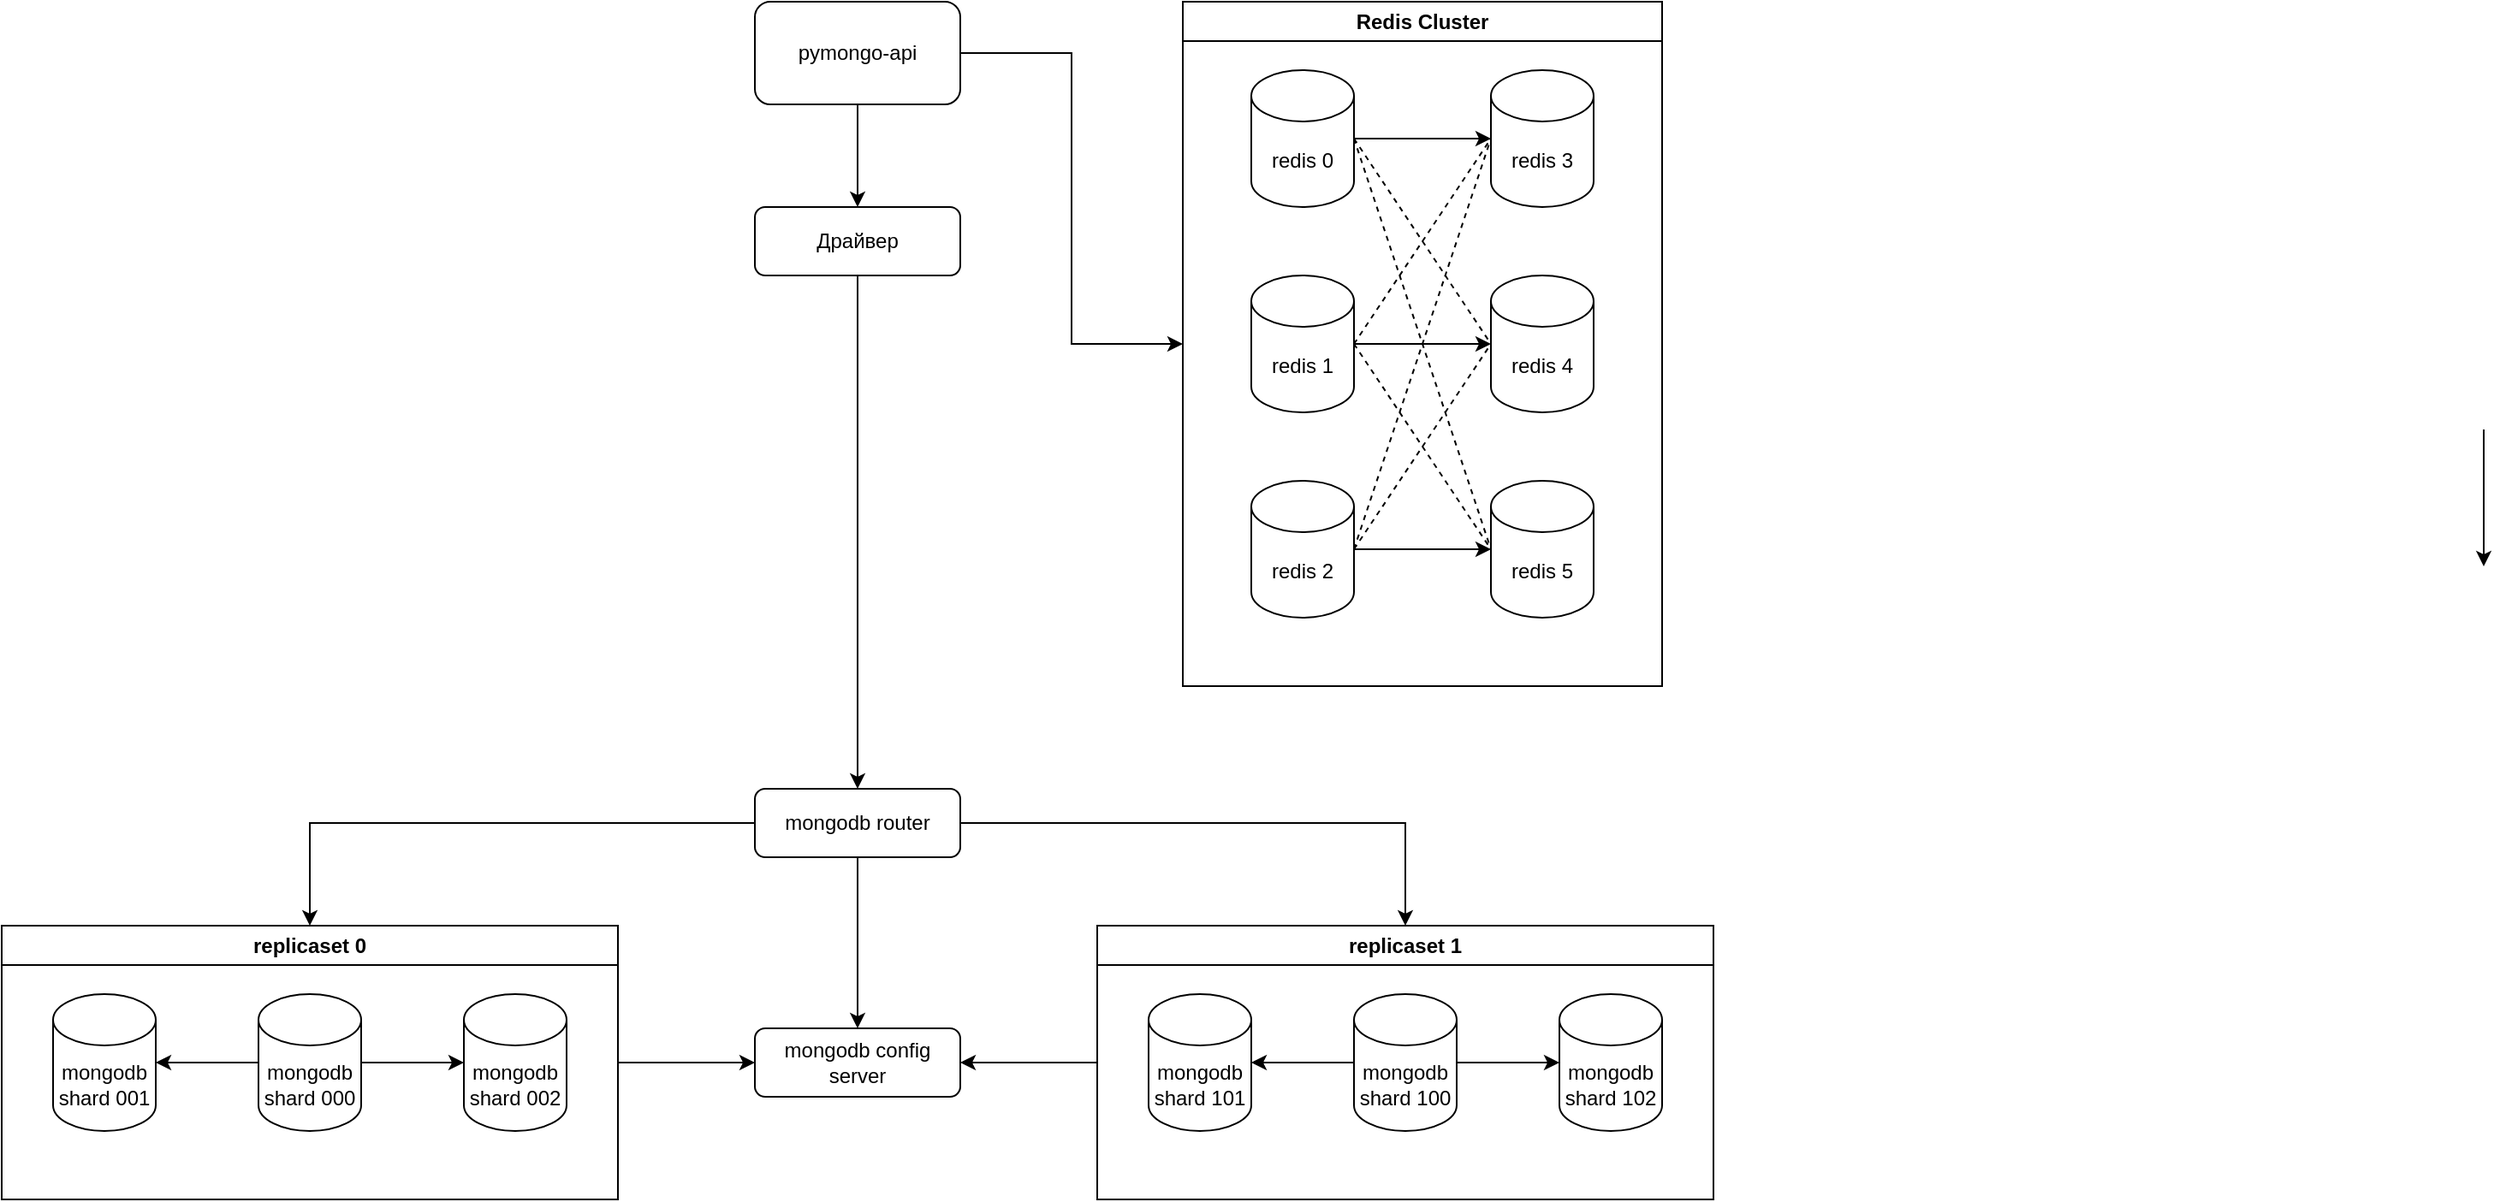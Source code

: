 <mxfile version="26.1.1">
  <diagram name="Page-1" id="-H_mtQnk-PTXWXPvYvuk">
    <mxGraphModel dx="1272" dy="969" grid="1" gridSize="10" guides="1" tooltips="1" connect="1" arrows="1" fold="1" page="1" pageScale="1" pageWidth="1169" pageHeight="827" math="0" shadow="0">
      <root>
        <mxCell id="0" />
        <mxCell id="1" parent="0" />
        <mxCell id="k_xwfJecmbTnGhpivg_c-1" style="edgeStyle=orthogonalEdgeStyle;rounded=0;orthogonalLoop=1;jettySize=auto;html=1;exitX=0.5;exitY=1;exitDx=0;exitDy=0;entryX=0.5;entryY=0;entryDx=0;entryDy=0;" parent="1" source="zA23MoTUsTF4_91t8viU-3" target="dbREd8kYVU3tzgiQIXqs-3" edge="1">
          <mxGeometry relative="1" as="geometry" />
        </mxCell>
        <mxCell id="8a7BIC_nl0AnSNakPIhv-14" style="edgeStyle=orthogonalEdgeStyle;rounded=0;orthogonalLoop=1;jettySize=auto;html=1;exitX=1;exitY=0.5;exitDx=0;exitDy=0;entryX=0;entryY=0.5;entryDx=0;entryDy=0;" edge="1" parent="1" source="zA23MoTUsTF4_91t8viU-3" target="8a7BIC_nl0AnSNakPIhv-12">
          <mxGeometry relative="1" as="geometry" />
        </mxCell>
        <mxCell id="zA23MoTUsTF4_91t8viU-3" value="pymongo-api" style="rounded=1;whiteSpace=wrap;html=1;" parent="1" vertex="1">
          <mxGeometry x="480" y="180" width="120" height="60" as="geometry" />
        </mxCell>
        <mxCell id="dbREd8kYVU3tzgiQIXqs-1" value="mongodb shard 000" style="shape=cylinder3;whiteSpace=wrap;html=1;boundedLbl=1;backgroundOutline=1;size=15;" parent="1" vertex="1">
          <mxGeometry x="190" y="760" width="60" height="80" as="geometry" />
        </mxCell>
        <mxCell id="_al5clU8z6GfftOGp_AF-12" value="" style="edgeStyle=orthogonalEdgeStyle;rounded=0;orthogonalLoop=1;jettySize=auto;html=1;" parent="1" source="dbREd8kYVU3tzgiQIXqs-2" target="_al5clU8z6GfftOGp_AF-4" edge="1">
          <mxGeometry relative="1" as="geometry" />
        </mxCell>
        <mxCell id="dbREd8kYVU3tzgiQIXqs-2" value="mongodb shard 100" style="shape=cylinder3;whiteSpace=wrap;html=1;boundedLbl=1;backgroundOutline=1;size=15;" parent="1" vertex="1">
          <mxGeometry x="830" y="760" width="60" height="80" as="geometry" />
        </mxCell>
        <mxCell id="AS32IQcmRUs63zj48uzP-3" style="edgeStyle=orthogonalEdgeStyle;rounded=0;orthogonalLoop=1;jettySize=auto;html=1;exitX=0.5;exitY=1;exitDx=0;exitDy=0;entryX=0.5;entryY=0;entryDx=0;entryDy=0;" parent="1" source="dbREd8kYVU3tzgiQIXqs-3" target="dbREd8kYVU3tzgiQIXqs-5" edge="1">
          <mxGeometry relative="1" as="geometry" />
        </mxCell>
        <mxCell id="dbREd8kYVU3tzgiQIXqs-3" value="Драйвер" style="rounded=1;whiteSpace=wrap;html=1;" parent="1" vertex="1">
          <mxGeometry x="480" y="300" width="120" height="40" as="geometry" />
        </mxCell>
        <mxCell id="AS32IQcmRUs63zj48uzP-5" style="edgeStyle=orthogonalEdgeStyle;rounded=0;orthogonalLoop=1;jettySize=auto;html=1;exitX=1;exitY=0.5;exitDx=0;exitDy=0;entryX=0.5;entryY=0;entryDx=0;entryDy=0;" parent="1" source="dbREd8kYVU3tzgiQIXqs-5" target="pXJ7bdGz6Sk2BNIV2tW--5" edge="1">
          <mxGeometry relative="1" as="geometry" />
        </mxCell>
        <mxCell id="AS32IQcmRUs63zj48uzP-6" style="edgeStyle=orthogonalEdgeStyle;rounded=0;orthogonalLoop=1;jettySize=auto;html=1;exitX=0;exitY=0.5;exitDx=0;exitDy=0;entryX=0.5;entryY=0;entryDx=0;entryDy=0;" parent="1" source="dbREd8kYVU3tzgiQIXqs-5" target="pXJ7bdGz6Sk2BNIV2tW--1" edge="1">
          <mxGeometry relative="1" as="geometry" />
        </mxCell>
        <mxCell id="AS32IQcmRUs63zj48uzP-7" style="edgeStyle=orthogonalEdgeStyle;rounded=0;orthogonalLoop=1;jettySize=auto;html=1;exitX=0.5;exitY=1;exitDx=0;exitDy=0;" parent="1" source="dbREd8kYVU3tzgiQIXqs-5" target="dbREd8kYVU3tzgiQIXqs-7" edge="1">
          <mxGeometry relative="1" as="geometry" />
        </mxCell>
        <mxCell id="dbREd8kYVU3tzgiQIXqs-5" value="mongodb router" style="rounded=1;whiteSpace=wrap;html=1;" parent="1" vertex="1">
          <mxGeometry x="480" y="640" width="120" height="40" as="geometry" />
        </mxCell>
        <mxCell id="dbREd8kYVU3tzgiQIXqs-13" style="edgeStyle=orthogonalEdgeStyle;rounded=0;orthogonalLoop=1;jettySize=auto;html=1;exitX=0.5;exitY=1;exitDx=0;exitDy=0;" parent="1" edge="1">
          <mxGeometry relative="1" as="geometry">
            <mxPoint x="1490" y="430" as="sourcePoint" />
            <mxPoint x="1490" y="510" as="targetPoint" />
          </mxGeometry>
        </mxCell>
        <mxCell id="dbREd8kYVU3tzgiQIXqs-7" value="mongodb config server" style="rounded=1;whiteSpace=wrap;html=1;" parent="1" vertex="1">
          <mxGeometry x="480" y="780" width="120" height="40" as="geometry" />
        </mxCell>
        <mxCell id="_al5clU8z6GfftOGp_AF-1" value="mongodb shard 001" style="shape=cylinder3;whiteSpace=wrap;html=1;boundedLbl=1;backgroundOutline=1;size=15;" parent="1" vertex="1">
          <mxGeometry x="70" y="760" width="60" height="80" as="geometry" />
        </mxCell>
        <mxCell id="_al5clU8z6GfftOGp_AF-2" value="mongodb shard 002" style="shape=cylinder3;whiteSpace=wrap;html=1;boundedLbl=1;backgroundOutline=1;size=15;" parent="1" vertex="1">
          <mxGeometry x="310" y="760" width="60" height="80" as="geometry" />
        </mxCell>
        <mxCell id="_al5clU8z6GfftOGp_AF-3" value="mongodb shard 101" style="shape=cylinder3;whiteSpace=wrap;html=1;boundedLbl=1;backgroundOutline=1;size=15;" parent="1" vertex="1">
          <mxGeometry x="710" y="760" width="60" height="80" as="geometry" />
        </mxCell>
        <mxCell id="_al5clU8z6GfftOGp_AF-4" value="mongodb shard 102" style="shape=cylinder3;whiteSpace=wrap;html=1;boundedLbl=1;backgroundOutline=1;size=15;" parent="1" vertex="1">
          <mxGeometry x="950" y="760" width="60" height="80" as="geometry" />
        </mxCell>
        <mxCell id="_al5clU8z6GfftOGp_AF-9" style="edgeStyle=orthogonalEdgeStyle;rounded=0;orthogonalLoop=1;jettySize=auto;html=1;exitX=0;exitY=0.5;exitDx=0;exitDy=0;exitPerimeter=0;entryX=1;entryY=0.5;entryDx=0;entryDy=0;entryPerimeter=0;" parent="1" source="dbREd8kYVU3tzgiQIXqs-1" target="_al5clU8z6GfftOGp_AF-1" edge="1">
          <mxGeometry relative="1" as="geometry" />
        </mxCell>
        <mxCell id="_al5clU8z6GfftOGp_AF-10" style="edgeStyle=orthogonalEdgeStyle;rounded=0;orthogonalLoop=1;jettySize=auto;html=1;exitX=1;exitY=0.5;exitDx=0;exitDy=0;exitPerimeter=0;entryX=0;entryY=0.5;entryDx=0;entryDy=0;entryPerimeter=0;" parent="1" source="dbREd8kYVU3tzgiQIXqs-1" target="_al5clU8z6GfftOGp_AF-2" edge="1">
          <mxGeometry relative="1" as="geometry" />
        </mxCell>
        <mxCell id="_al5clU8z6GfftOGp_AF-11" style="edgeStyle=orthogonalEdgeStyle;rounded=0;orthogonalLoop=1;jettySize=auto;html=1;exitX=0;exitY=0.5;exitDx=0;exitDy=0;exitPerimeter=0;entryX=1;entryY=0.5;entryDx=0;entryDy=0;entryPerimeter=0;" parent="1" source="dbREd8kYVU3tzgiQIXqs-2" target="_al5clU8z6GfftOGp_AF-3" edge="1">
          <mxGeometry relative="1" as="geometry" />
        </mxCell>
        <mxCell id="AS32IQcmRUs63zj48uzP-8" style="edgeStyle=orthogonalEdgeStyle;rounded=0;orthogonalLoop=1;jettySize=auto;html=1;exitX=1;exitY=0.5;exitDx=0;exitDy=0;entryX=0;entryY=0.5;entryDx=0;entryDy=0;" parent="1" source="pXJ7bdGz6Sk2BNIV2tW--1" target="dbREd8kYVU3tzgiQIXqs-7" edge="1">
          <mxGeometry relative="1" as="geometry" />
        </mxCell>
        <mxCell id="pXJ7bdGz6Sk2BNIV2tW--1" value="replicaset 0" style="swimlane;whiteSpace=wrap;html=1;" parent="1" vertex="1">
          <mxGeometry x="40" y="720" width="360" height="160" as="geometry" />
        </mxCell>
        <mxCell id="AS32IQcmRUs63zj48uzP-9" style="edgeStyle=orthogonalEdgeStyle;rounded=0;orthogonalLoop=1;jettySize=auto;html=1;exitX=0;exitY=0.5;exitDx=0;exitDy=0;entryX=1;entryY=0.5;entryDx=0;entryDy=0;" parent="1" source="pXJ7bdGz6Sk2BNIV2tW--5" target="dbREd8kYVU3tzgiQIXqs-7" edge="1">
          <mxGeometry relative="1" as="geometry" />
        </mxCell>
        <mxCell id="pXJ7bdGz6Sk2BNIV2tW--5" value="replicaset 1" style="swimlane;whiteSpace=wrap;html=1;" parent="1" vertex="1">
          <mxGeometry x="680" y="720" width="360" height="160" as="geometry" />
        </mxCell>
        <mxCell id="8a7BIC_nl0AnSNakPIhv-13" value="" style="group" vertex="1" connectable="0" parent="1">
          <mxGeometry x="730" y="180" width="280" height="400" as="geometry" />
        </mxCell>
        <mxCell id="8a7BIC_nl0AnSNakPIhv-1" value="redis 2" style="shape=cylinder3;whiteSpace=wrap;html=1;boundedLbl=1;backgroundOutline=1;size=15;" vertex="1" parent="8a7BIC_nl0AnSNakPIhv-13">
          <mxGeometry x="40" y="280" width="60" height="80" as="geometry" />
        </mxCell>
        <mxCell id="8a7BIC_nl0AnSNakPIhv-3" value="redis 1" style="shape=cylinder3;whiteSpace=wrap;html=1;boundedLbl=1;backgroundOutline=1;size=15;" vertex="1" parent="8a7BIC_nl0AnSNakPIhv-13">
          <mxGeometry x="40" y="160" width="60" height="80" as="geometry" />
        </mxCell>
        <mxCell id="8a7BIC_nl0AnSNakPIhv-5" value="redis 0" style="shape=cylinder3;whiteSpace=wrap;html=1;boundedLbl=1;backgroundOutline=1;size=15;" vertex="1" parent="8a7BIC_nl0AnSNakPIhv-13">
          <mxGeometry x="40" y="40" width="60" height="80" as="geometry" />
        </mxCell>
        <mxCell id="8a7BIC_nl0AnSNakPIhv-9" value="redis 5" style="shape=cylinder3;whiteSpace=wrap;html=1;boundedLbl=1;backgroundOutline=1;size=15;" vertex="1" parent="8a7BIC_nl0AnSNakPIhv-13">
          <mxGeometry x="180" y="280" width="60" height="80" as="geometry" />
        </mxCell>
        <mxCell id="8a7BIC_nl0AnSNakPIhv-10" value="redis 4" style="shape=cylinder3;whiteSpace=wrap;html=1;boundedLbl=1;backgroundOutline=1;size=15;" vertex="1" parent="8a7BIC_nl0AnSNakPIhv-13">
          <mxGeometry x="180" y="160" width="60" height="80" as="geometry" />
        </mxCell>
        <mxCell id="8a7BIC_nl0AnSNakPIhv-11" value="redis 3" style="shape=cylinder3;whiteSpace=wrap;html=1;boundedLbl=1;backgroundOutline=1;size=15;" vertex="1" parent="8a7BIC_nl0AnSNakPIhv-13">
          <mxGeometry x="180" y="40" width="60" height="80" as="geometry" />
        </mxCell>
        <mxCell id="8a7BIC_nl0AnSNakPIhv-12" value="Redis Cluster" style="swimlane;whiteSpace=wrap;html=1;" vertex="1" parent="8a7BIC_nl0AnSNakPIhv-13">
          <mxGeometry width="280" height="400" as="geometry" />
        </mxCell>
        <mxCell id="8a7BIC_nl0AnSNakPIhv-31" value="" style="endArrow=none;dashed=1;html=1;rounded=0;entryX=0;entryY=0.5;entryDx=0;entryDy=0;entryPerimeter=0;exitX=1;exitY=0.5;exitDx=0;exitDy=0;exitPerimeter=0;" edge="1" parent="8a7BIC_nl0AnSNakPIhv-12">
          <mxGeometry width="50" height="50" relative="1" as="geometry">
            <mxPoint x="100" y="320" as="sourcePoint" />
            <mxPoint x="180" y="200" as="targetPoint" />
          </mxGeometry>
        </mxCell>
        <mxCell id="8a7BIC_nl0AnSNakPIhv-33" value="" style="endArrow=none;dashed=1;html=1;rounded=0;entryX=0;entryY=0.5;entryDx=0;entryDy=0;entryPerimeter=0;exitX=1;exitY=0.5;exitDx=0;exitDy=0;exitPerimeter=0;" edge="1" parent="8a7BIC_nl0AnSNakPIhv-12">
          <mxGeometry width="50" height="50" relative="1" as="geometry">
            <mxPoint x="100" y="200" as="sourcePoint" />
            <mxPoint x="180" y="320" as="targetPoint" />
          </mxGeometry>
        </mxCell>
        <mxCell id="8a7BIC_nl0AnSNakPIhv-15" style="edgeStyle=orthogonalEdgeStyle;rounded=0;orthogonalLoop=1;jettySize=auto;html=1;exitX=1;exitY=0.5;exitDx=0;exitDy=0;exitPerimeter=0;entryX=0;entryY=0.5;entryDx=0;entryDy=0;entryPerimeter=0;" edge="1" parent="8a7BIC_nl0AnSNakPIhv-13" source="8a7BIC_nl0AnSNakPIhv-5" target="8a7BIC_nl0AnSNakPIhv-11">
          <mxGeometry relative="1" as="geometry" />
        </mxCell>
        <mxCell id="8a7BIC_nl0AnSNakPIhv-16" style="edgeStyle=orthogonalEdgeStyle;rounded=0;orthogonalLoop=1;jettySize=auto;html=1;exitX=1;exitY=0.5;exitDx=0;exitDy=0;exitPerimeter=0;entryX=0;entryY=0.5;entryDx=0;entryDy=0;entryPerimeter=0;" edge="1" parent="8a7BIC_nl0AnSNakPIhv-13" source="8a7BIC_nl0AnSNakPIhv-3" target="8a7BIC_nl0AnSNakPIhv-10">
          <mxGeometry relative="1" as="geometry" />
        </mxCell>
        <mxCell id="8a7BIC_nl0AnSNakPIhv-17" style="edgeStyle=orthogonalEdgeStyle;rounded=0;orthogonalLoop=1;jettySize=auto;html=1;exitX=1;exitY=0.5;exitDx=0;exitDy=0;exitPerimeter=0;entryX=0;entryY=0.5;entryDx=0;entryDy=0;entryPerimeter=0;" edge="1" parent="8a7BIC_nl0AnSNakPIhv-13" source="8a7BIC_nl0AnSNakPIhv-1" target="8a7BIC_nl0AnSNakPIhv-9">
          <mxGeometry relative="1" as="geometry" />
        </mxCell>
        <mxCell id="8a7BIC_nl0AnSNakPIhv-30" value="" style="endArrow=none;dashed=1;html=1;rounded=0;entryX=0;entryY=0.5;entryDx=0;entryDy=0;entryPerimeter=0;exitX=1;exitY=0.5;exitDx=0;exitDy=0;exitPerimeter=0;" edge="1" parent="8a7BIC_nl0AnSNakPIhv-13" source="8a7BIC_nl0AnSNakPIhv-3" target="8a7BIC_nl0AnSNakPIhv-11">
          <mxGeometry width="50" height="50" relative="1" as="geometry">
            <mxPoint x="115" y="180" as="sourcePoint" />
            <mxPoint x="165" y="130" as="targetPoint" />
          </mxGeometry>
        </mxCell>
        <mxCell id="8a7BIC_nl0AnSNakPIhv-32" value="" style="endArrow=none;dashed=1;html=1;rounded=0;entryX=0;entryY=0.5;entryDx=0;entryDy=0;entryPerimeter=0;exitX=1;exitY=0.5;exitDx=0;exitDy=0;exitPerimeter=0;" edge="1" parent="8a7BIC_nl0AnSNakPIhv-13" source="8a7BIC_nl0AnSNakPIhv-5" target="8a7BIC_nl0AnSNakPIhv-10">
          <mxGeometry width="50" height="50" relative="1" as="geometry">
            <mxPoint x="110" y="210" as="sourcePoint" />
            <mxPoint x="190" y="90" as="targetPoint" />
          </mxGeometry>
        </mxCell>
        <mxCell id="8a7BIC_nl0AnSNakPIhv-37" value="" style="endArrow=none;dashed=1;html=1;rounded=0;entryX=0;entryY=0.5;entryDx=0;entryDy=0;entryPerimeter=0;exitX=1;exitY=0.5;exitDx=0;exitDy=0;exitPerimeter=0;" edge="1" parent="8a7BIC_nl0AnSNakPIhv-13" source="8a7BIC_nl0AnSNakPIhv-5" target="8a7BIC_nl0AnSNakPIhv-9">
          <mxGeometry width="50" height="50" relative="1" as="geometry">
            <mxPoint x="110" y="90" as="sourcePoint" />
            <mxPoint x="190" y="210" as="targetPoint" />
          </mxGeometry>
        </mxCell>
        <mxCell id="8a7BIC_nl0AnSNakPIhv-38" value="" style="endArrow=none;dashed=1;html=1;rounded=0;entryX=0;entryY=0.5;entryDx=0;entryDy=0;entryPerimeter=0;exitX=1;exitY=0.5;exitDx=0;exitDy=0;exitPerimeter=0;" edge="1" parent="8a7BIC_nl0AnSNakPIhv-13" source="8a7BIC_nl0AnSNakPIhv-1" target="8a7BIC_nl0AnSNakPIhv-11">
          <mxGeometry width="50" height="50" relative="1" as="geometry">
            <mxPoint x="120" y="100" as="sourcePoint" />
            <mxPoint x="200" y="220" as="targetPoint" />
          </mxGeometry>
        </mxCell>
      </root>
    </mxGraphModel>
  </diagram>
</mxfile>
